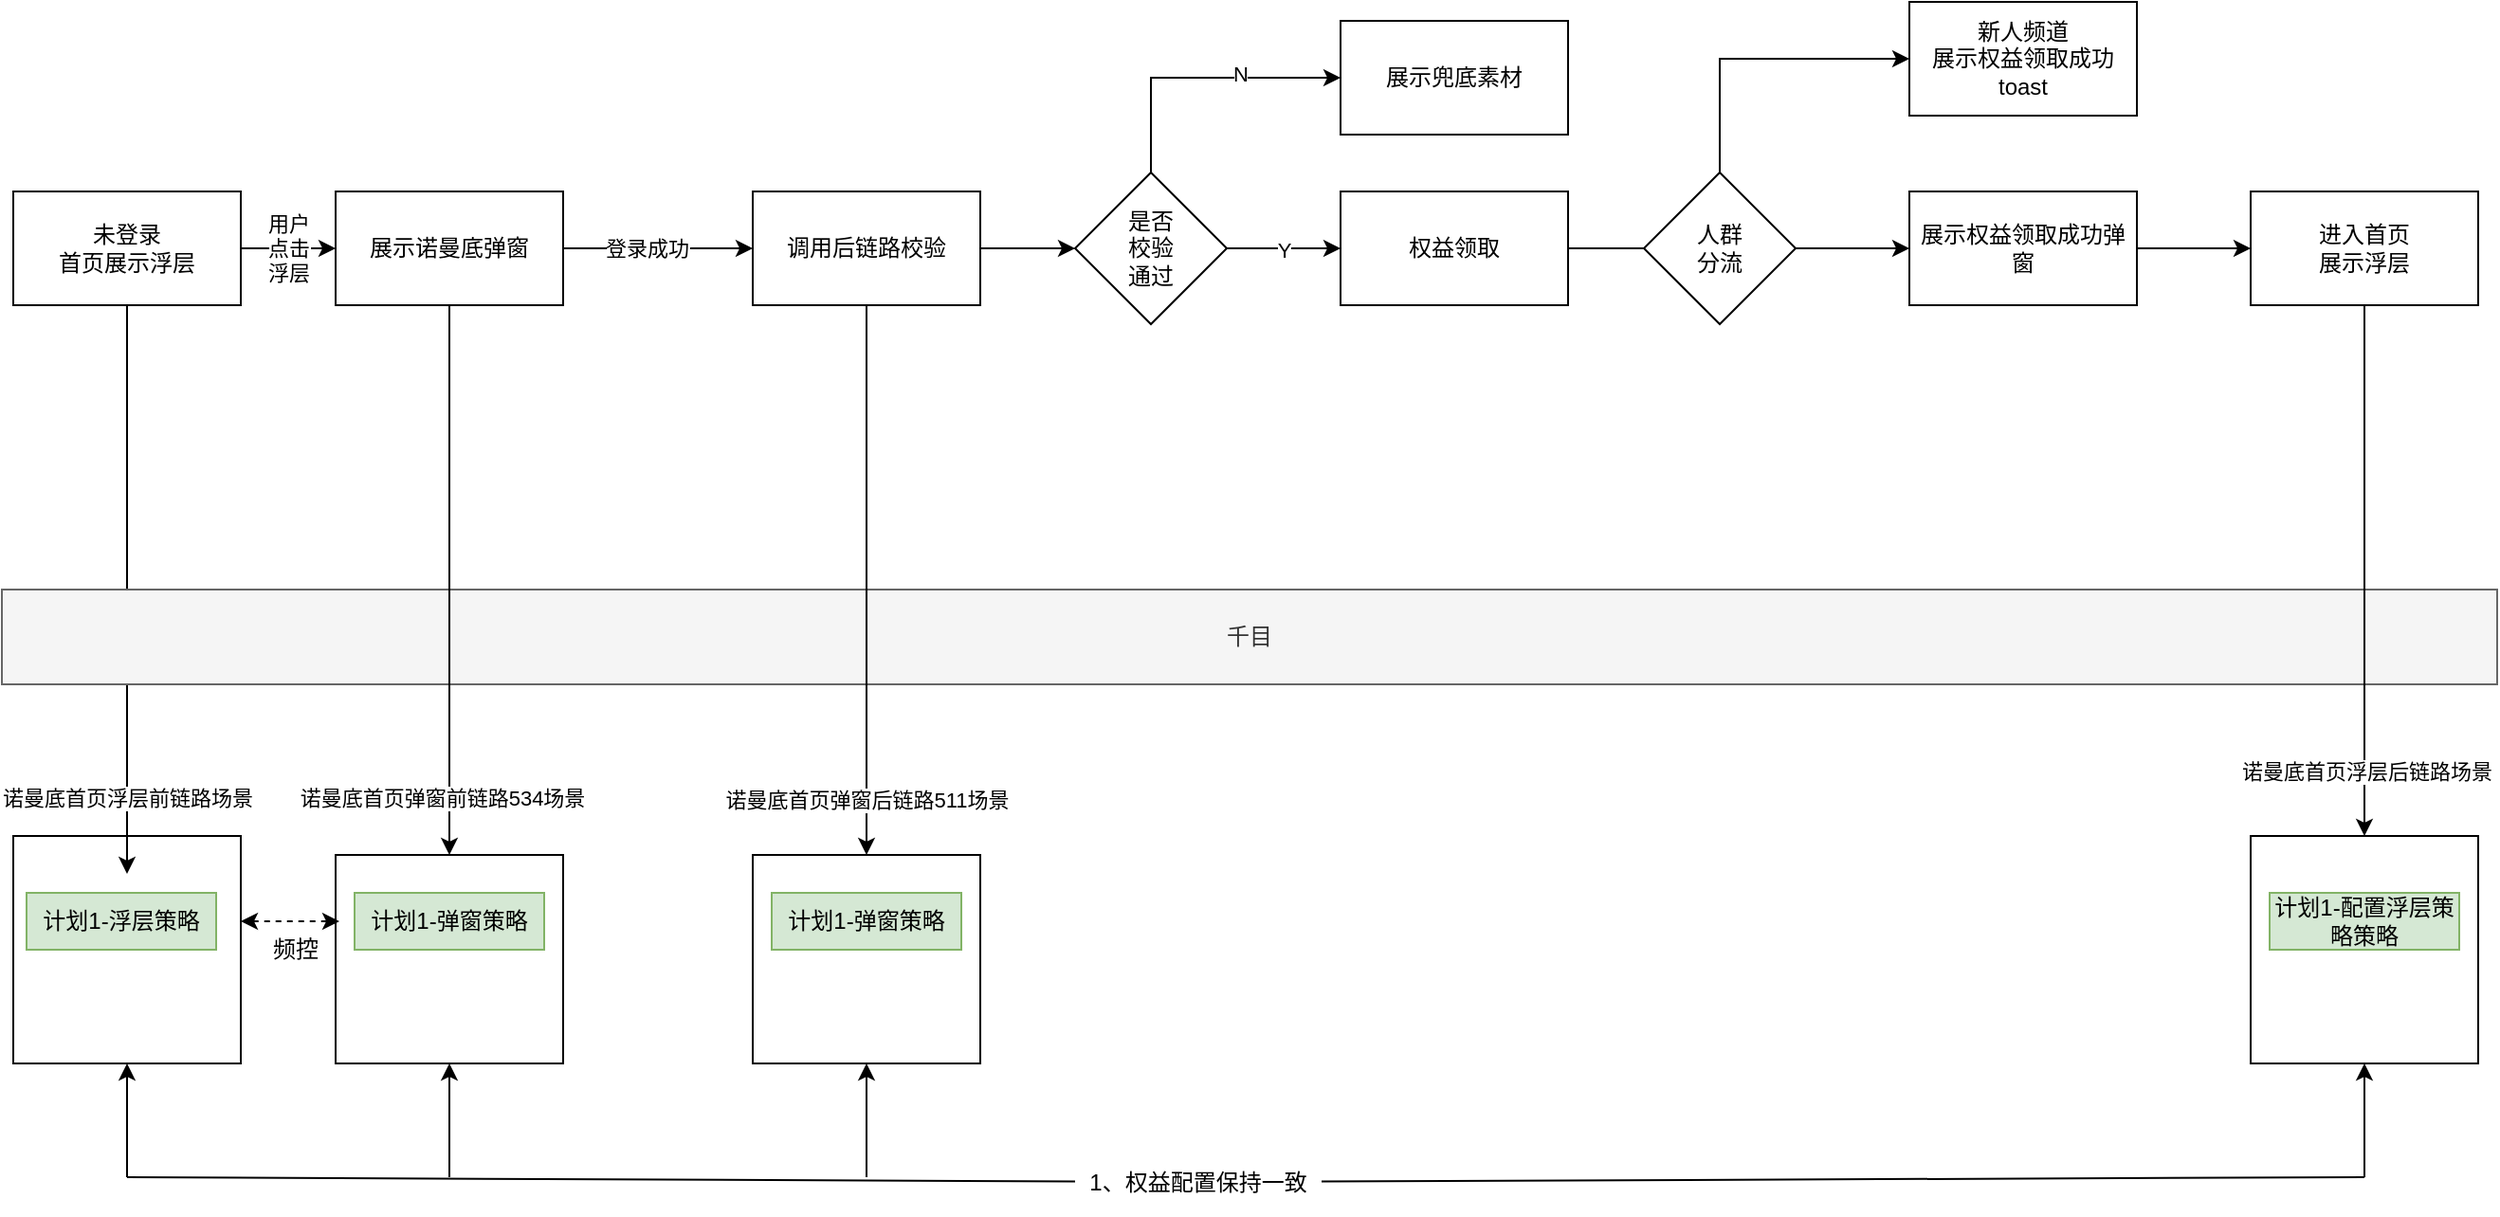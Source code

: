 <mxfile version="20.8.20" type="github">
  <diagram name="第 1 页" id="jpnvuy32GK8fpqJJxuUJ">
    <mxGraphModel dx="1490" dy="1119" grid="0" gridSize="10" guides="1" tooltips="1" connect="1" arrows="1" fold="1" page="0" pageScale="1" pageWidth="827" pageHeight="1169" math="0" shadow="0">
      <root>
        <mxCell id="0" />
        <mxCell id="1" parent="0" />
        <mxCell id="yl57tY-dSV3nHuKEagw1-7" value="" style="rounded=0;whiteSpace=wrap;html=1;" vertex="1" parent="1">
          <mxGeometry x="81" y="679" width="120" height="120" as="geometry" />
        </mxCell>
        <mxCell id="yl57tY-dSV3nHuKEagw1-3" style="edgeStyle=orthogonalEdgeStyle;rounded=0;orthogonalLoop=1;jettySize=auto;html=1;" edge="1" parent="1" source="yl57tY-dSV3nHuKEagw1-1">
          <mxGeometry relative="1" as="geometry">
            <mxPoint x="141" y="699" as="targetPoint" />
          </mxGeometry>
        </mxCell>
        <mxCell id="yl57tY-dSV3nHuKEagw1-5" value="诺曼底首页浮层前链路场景" style="edgeLabel;html=1;align=center;verticalAlign=middle;resizable=0;points=[];" vertex="1" connectable="0" parent="yl57tY-dSV3nHuKEagw1-3">
          <mxGeometry x="0.653" y="2" relative="1" as="geometry">
            <mxPoint x="-2" y="12" as="offset" />
          </mxGeometry>
        </mxCell>
        <mxCell id="yl57tY-dSV3nHuKEagw1-10" value="用户&lt;br&gt;点击&lt;br&gt;浮层" style="edgeStyle=orthogonalEdgeStyle;rounded=0;orthogonalLoop=1;jettySize=auto;html=1;" edge="1" parent="1" source="yl57tY-dSV3nHuKEagw1-1" target="yl57tY-dSV3nHuKEagw1-8">
          <mxGeometry relative="1" as="geometry">
            <mxPoint as="offset" />
          </mxGeometry>
        </mxCell>
        <mxCell id="yl57tY-dSV3nHuKEagw1-1" value="未登录&lt;br&gt;首页展示浮层" style="rounded=0;whiteSpace=wrap;html=1;" vertex="1" parent="1">
          <mxGeometry x="81" y="339" width="120" height="60" as="geometry" />
        </mxCell>
        <mxCell id="yl57tY-dSV3nHuKEagw1-2" value="千目" style="rounded=0;whiteSpace=wrap;html=1;fillColor=#f5f5f5;strokeColor=#666666;fontColor=#333333;" vertex="1" parent="1">
          <mxGeometry x="75" y="549" width="1316" height="50" as="geometry" />
        </mxCell>
        <mxCell id="yl57tY-dSV3nHuKEagw1-6" value="计划1-浮层策略" style="rounded=0;whiteSpace=wrap;html=1;fillColor=#d5e8d4;strokeColor=#82b366;" vertex="1" parent="1">
          <mxGeometry x="88" y="709" width="100" height="30" as="geometry" />
        </mxCell>
        <mxCell id="yl57tY-dSV3nHuKEagw1-14" style="edgeStyle=orthogonalEdgeStyle;rounded=0;orthogonalLoop=1;jettySize=auto;html=1;" edge="1" parent="1" source="yl57tY-dSV3nHuKEagw1-8" target="yl57tY-dSV3nHuKEagw1-11">
          <mxGeometry relative="1" as="geometry" />
        </mxCell>
        <mxCell id="yl57tY-dSV3nHuKEagw1-15" value="诺曼底首页弹窗前链路534场景" style="edgeLabel;html=1;align=center;verticalAlign=middle;resizable=0;points=[];" vertex="1" connectable="0" parent="yl57tY-dSV3nHuKEagw1-14">
          <mxGeometry x="0.697" y="-4" relative="1" as="geometry">
            <mxPoint y="14" as="offset" />
          </mxGeometry>
        </mxCell>
        <mxCell id="yl57tY-dSV3nHuKEagw1-17" style="edgeStyle=orthogonalEdgeStyle;rounded=0;orthogonalLoop=1;jettySize=auto;html=1;" edge="1" parent="1" source="yl57tY-dSV3nHuKEagw1-8" target="yl57tY-dSV3nHuKEagw1-16">
          <mxGeometry relative="1" as="geometry" />
        </mxCell>
        <mxCell id="yl57tY-dSV3nHuKEagw1-18" value="登录成功" style="edgeLabel;html=1;align=center;verticalAlign=middle;resizable=0;points=[];" vertex="1" connectable="0" parent="yl57tY-dSV3nHuKEagw1-17">
          <mxGeometry x="-0.133" y="3" relative="1" as="geometry">
            <mxPoint y="3" as="offset" />
          </mxGeometry>
        </mxCell>
        <mxCell id="yl57tY-dSV3nHuKEagw1-8" value="展示诺曼底弹窗" style="rounded=0;whiteSpace=wrap;html=1;" vertex="1" parent="1">
          <mxGeometry x="251" y="339" width="120" height="60" as="geometry" />
        </mxCell>
        <mxCell id="yl57tY-dSV3nHuKEagw1-11" value="" style="rounded=0;whiteSpace=wrap;html=1;" vertex="1" parent="1">
          <mxGeometry x="251" y="689" width="120" height="110" as="geometry" />
        </mxCell>
        <mxCell id="yl57tY-dSV3nHuKEagw1-12" value="计划1-弹窗策略" style="rounded=0;whiteSpace=wrap;html=1;fillColor=#d5e8d4;strokeColor=#82b366;" vertex="1" parent="1">
          <mxGeometry x="261" y="709" width="100" height="30" as="geometry" />
        </mxCell>
        <mxCell id="yl57tY-dSV3nHuKEagw1-22" style="edgeStyle=orthogonalEdgeStyle;rounded=0;orthogonalLoop=1;jettySize=auto;html=1;" edge="1" parent="1" source="yl57tY-dSV3nHuKEagw1-16" target="yl57tY-dSV3nHuKEagw1-21">
          <mxGeometry relative="1" as="geometry" />
        </mxCell>
        <mxCell id="yl57tY-dSV3nHuKEagw1-24" value="诺曼底首页弹窗后链路511场景" style="edgeLabel;html=1;align=center;verticalAlign=middle;resizable=0;points=[];" vertex="1" connectable="0" parent="yl57tY-dSV3nHuKEagw1-22">
          <mxGeometry x="0.664" y="-3" relative="1" as="geometry">
            <mxPoint x="3" y="19" as="offset" />
          </mxGeometry>
        </mxCell>
        <mxCell id="yl57tY-dSV3nHuKEagw1-32" style="edgeStyle=orthogonalEdgeStyle;rounded=0;orthogonalLoop=1;jettySize=auto;html=1;" edge="1" parent="1" source="yl57tY-dSV3nHuKEagw1-16">
          <mxGeometry relative="1" as="geometry">
            <mxPoint x="641" y="369" as="targetPoint" />
          </mxGeometry>
        </mxCell>
        <mxCell id="yl57tY-dSV3nHuKEagw1-16" value="调用后链路校验" style="rounded=0;whiteSpace=wrap;html=1;" vertex="1" parent="1">
          <mxGeometry x="471" y="339" width="120" height="60" as="geometry" />
        </mxCell>
        <mxCell id="yl57tY-dSV3nHuKEagw1-21" value="" style="rounded=0;whiteSpace=wrap;html=1;" vertex="1" parent="1">
          <mxGeometry x="471" y="689" width="120" height="110" as="geometry" />
        </mxCell>
        <mxCell id="yl57tY-dSV3nHuKEagw1-23" value="计划1-弹窗策略" style="rounded=0;whiteSpace=wrap;html=1;fillColor=#d5e8d4;strokeColor=#82b366;" vertex="1" parent="1">
          <mxGeometry x="481" y="709" width="100" height="30" as="geometry" />
        </mxCell>
        <mxCell id="yl57tY-dSV3nHuKEagw1-39" style="edgeStyle=orthogonalEdgeStyle;rounded=0;orthogonalLoop=1;jettySize=auto;html=1;" edge="1" parent="1" source="yl57tY-dSV3nHuKEagw1-25">
          <mxGeometry relative="1" as="geometry">
            <mxPoint x="961" y="369" as="targetPoint" />
          </mxGeometry>
        </mxCell>
        <mxCell id="yl57tY-dSV3nHuKEagw1-25" value="权益领取" style="rounded=0;whiteSpace=wrap;html=1;" vertex="1" parent="1">
          <mxGeometry x="781" y="339" width="120" height="60" as="geometry" />
        </mxCell>
        <mxCell id="yl57tY-dSV3nHuKEagw1-34" value="Y" style="edgeStyle=orthogonalEdgeStyle;rounded=0;orthogonalLoop=1;jettySize=auto;html=1;" edge="1" parent="1" source="yl57tY-dSV3nHuKEagw1-33">
          <mxGeometry relative="1" as="geometry">
            <mxPoint x="781" y="369" as="targetPoint" />
          </mxGeometry>
        </mxCell>
        <mxCell id="yl57tY-dSV3nHuKEagw1-35" style="edgeStyle=orthogonalEdgeStyle;rounded=0;orthogonalLoop=1;jettySize=auto;html=1;entryX=0;entryY=0.5;entryDx=0;entryDy=0;exitX=0.5;exitY=0;exitDx=0;exitDy=0;" edge="1" parent="1" source="yl57tY-dSV3nHuKEagw1-33" target="yl57tY-dSV3nHuKEagw1-36">
          <mxGeometry relative="1" as="geometry">
            <mxPoint x="721" y="229" as="targetPoint" />
          </mxGeometry>
        </mxCell>
        <mxCell id="yl57tY-dSV3nHuKEagw1-38" value="N" style="edgeLabel;html=1;align=center;verticalAlign=middle;resizable=0;points=[];" vertex="1" connectable="0" parent="yl57tY-dSV3nHuKEagw1-35">
          <mxGeometry x="0.293" y="2" relative="1" as="geometry">
            <mxPoint as="offset" />
          </mxGeometry>
        </mxCell>
        <mxCell id="yl57tY-dSV3nHuKEagw1-33" value="是否&lt;br&gt;校验&lt;br&gt;通过" style="rhombus;whiteSpace=wrap;html=1;" vertex="1" parent="1">
          <mxGeometry x="641" y="329" width="80" height="80" as="geometry" />
        </mxCell>
        <mxCell id="yl57tY-dSV3nHuKEagw1-36" value="展示兜底素材" style="rounded=0;whiteSpace=wrap;html=1;" vertex="1" parent="1">
          <mxGeometry x="781" y="249" width="120" height="60" as="geometry" />
        </mxCell>
        <mxCell id="yl57tY-dSV3nHuKEagw1-41" style="edgeStyle=orthogonalEdgeStyle;rounded=0;orthogonalLoop=1;jettySize=auto;html=1;" edge="1" parent="1" source="yl57tY-dSV3nHuKEagw1-40">
          <mxGeometry relative="1" as="geometry">
            <mxPoint x="1081" y="369" as="targetPoint" />
          </mxGeometry>
        </mxCell>
        <mxCell id="yl57tY-dSV3nHuKEagw1-45" style="edgeStyle=orthogonalEdgeStyle;rounded=0;orthogonalLoop=1;jettySize=auto;html=1;entryX=0;entryY=0.5;entryDx=0;entryDy=0;" edge="1" parent="1" source="yl57tY-dSV3nHuKEagw1-40" target="yl57tY-dSV3nHuKEagw1-43">
          <mxGeometry relative="1" as="geometry">
            <mxPoint x="1021" y="269" as="targetPoint" />
            <Array as="points">
              <mxPoint x="981" y="269" />
            </Array>
          </mxGeometry>
        </mxCell>
        <mxCell id="yl57tY-dSV3nHuKEagw1-40" value="人群&lt;br&gt;分流" style="rhombus;whiteSpace=wrap;html=1;" vertex="1" parent="1">
          <mxGeometry x="941" y="329" width="80" height="80" as="geometry" />
        </mxCell>
        <mxCell id="yl57tY-dSV3nHuKEagw1-43" value="新人频道&lt;br&gt;展示权益领取成功&lt;br&gt;toast" style="rounded=0;whiteSpace=wrap;html=1;" vertex="1" parent="1">
          <mxGeometry x="1081" y="239" width="120" height="60" as="geometry" />
        </mxCell>
        <mxCell id="yl57tY-dSV3nHuKEagw1-47" style="edgeStyle=orthogonalEdgeStyle;rounded=0;orthogonalLoop=1;jettySize=auto;html=1;" edge="1" parent="1" source="yl57tY-dSV3nHuKEagw1-46">
          <mxGeometry relative="1" as="geometry">
            <mxPoint x="1261" y="369" as="targetPoint" />
          </mxGeometry>
        </mxCell>
        <mxCell id="yl57tY-dSV3nHuKEagw1-46" value="展示权益领取成功弹窗" style="rounded=0;whiteSpace=wrap;html=1;" vertex="1" parent="1">
          <mxGeometry x="1081" y="339" width="120" height="60" as="geometry" />
        </mxCell>
        <mxCell id="yl57tY-dSV3nHuKEagw1-54" style="edgeStyle=orthogonalEdgeStyle;rounded=0;orthogonalLoop=1;jettySize=auto;html=1;" edge="1" parent="1" source="yl57tY-dSV3nHuKEagw1-48" target="yl57tY-dSV3nHuKEagw1-50">
          <mxGeometry relative="1" as="geometry" />
        </mxCell>
        <mxCell id="yl57tY-dSV3nHuKEagw1-55" value="诺曼底首页浮层后链路场景" style="edgeLabel;html=1;align=center;verticalAlign=middle;resizable=0;points=[];" vertex="1" connectable="0" parent="yl57tY-dSV3nHuKEagw1-54">
          <mxGeometry x="0.757" y="1" relative="1" as="geometry">
            <mxPoint as="offset" />
          </mxGeometry>
        </mxCell>
        <mxCell id="yl57tY-dSV3nHuKEagw1-48" value="进入首页&lt;br&gt;展示浮层" style="rounded=0;whiteSpace=wrap;html=1;" vertex="1" parent="1">
          <mxGeometry x="1261" y="339" width="120" height="60" as="geometry" />
        </mxCell>
        <mxCell id="yl57tY-dSV3nHuKEagw1-50" value="" style="rounded=0;whiteSpace=wrap;html=1;" vertex="1" parent="1">
          <mxGeometry x="1261" y="679" width="120" height="120" as="geometry" />
        </mxCell>
        <mxCell id="yl57tY-dSV3nHuKEagw1-52" value="计划1-配置浮层策略策略" style="rounded=0;whiteSpace=wrap;html=1;fillColor=#d5e8d4;strokeColor=#82b366;" vertex="1" parent="1">
          <mxGeometry x="1271" y="709" width="100" height="30" as="geometry" />
        </mxCell>
        <mxCell id="yl57tY-dSV3nHuKEagw1-59" value="" style="endArrow=none;html=1;rounded=0;startArrow=none;" edge="1" parent="1" source="yl57tY-dSV3nHuKEagw1-67">
          <mxGeometry width="50" height="50" relative="1" as="geometry">
            <mxPoint x="141" y="859" as="sourcePoint" />
            <mxPoint x="1321" y="859" as="targetPoint" />
          </mxGeometry>
        </mxCell>
        <mxCell id="yl57tY-dSV3nHuKEagw1-60" value="" style="endArrow=classic;html=1;rounded=0;entryX=0.5;entryY=1;entryDx=0;entryDy=0;" edge="1" parent="1" target="yl57tY-dSV3nHuKEagw1-7">
          <mxGeometry width="50" height="50" relative="1" as="geometry">
            <mxPoint x="141" y="859" as="sourcePoint" />
            <mxPoint x="191" y="809" as="targetPoint" />
          </mxGeometry>
        </mxCell>
        <mxCell id="yl57tY-dSV3nHuKEagw1-61" value="" style="endArrow=classic;html=1;rounded=0;" edge="1" parent="1" target="yl57tY-dSV3nHuKEagw1-11">
          <mxGeometry width="50" height="50" relative="1" as="geometry">
            <mxPoint x="311" y="859" as="sourcePoint" />
            <mxPoint x="361" y="809" as="targetPoint" />
          </mxGeometry>
        </mxCell>
        <mxCell id="yl57tY-dSV3nHuKEagw1-64" value="" style="endArrow=classic;html=1;rounded=0;entryX=0.5;entryY=1;entryDx=0;entryDy=0;" edge="1" parent="1" target="yl57tY-dSV3nHuKEagw1-21">
          <mxGeometry width="50" height="50" relative="1" as="geometry">
            <mxPoint x="531" y="859" as="sourcePoint" />
            <mxPoint x="591" y="809" as="targetPoint" />
          </mxGeometry>
        </mxCell>
        <mxCell id="yl57tY-dSV3nHuKEagw1-65" value="" style="endArrow=classic;html=1;rounded=0;entryX=0.5;entryY=1;entryDx=0;entryDy=0;" edge="1" parent="1" target="yl57tY-dSV3nHuKEagw1-50">
          <mxGeometry width="50" height="50" relative="1" as="geometry">
            <mxPoint x="1321" y="859" as="sourcePoint" />
            <mxPoint x="1381" y="809" as="targetPoint" />
          </mxGeometry>
        </mxCell>
        <mxCell id="yl57tY-dSV3nHuKEagw1-66" value="" style="endArrow=none;html=1;rounded=0;" edge="1" parent="1" target="yl57tY-dSV3nHuKEagw1-67">
          <mxGeometry width="50" height="50" relative="1" as="geometry">
            <mxPoint x="141" y="859" as="sourcePoint" />
            <mxPoint x="1321" y="859" as="targetPoint" />
          </mxGeometry>
        </mxCell>
        <mxCell id="yl57tY-dSV3nHuKEagw1-67" value="1、权益配置保持一致" style="text;html=1;strokeColor=none;fillColor=none;align=center;verticalAlign=middle;whiteSpace=wrap;rounded=0;" vertex="1" parent="1">
          <mxGeometry x="641" y="844" width="130" height="35" as="geometry" />
        </mxCell>
        <mxCell id="yl57tY-dSV3nHuKEagw1-69" value="" style="endArrow=classic;startArrow=classic;html=1;rounded=0;dashed=1;" edge="1" parent="1">
          <mxGeometry width="50" height="50" relative="1" as="geometry">
            <mxPoint x="201" y="724" as="sourcePoint" />
            <mxPoint x="253" y="724" as="targetPoint" />
          </mxGeometry>
        </mxCell>
        <mxCell id="yl57tY-dSV3nHuKEagw1-70" value="频控" style="text;html=1;strokeColor=none;fillColor=none;align=center;verticalAlign=middle;whiteSpace=wrap;rounded=0;" vertex="1" parent="1">
          <mxGeometry x="215" y="728.5" width="30" height="21" as="geometry" />
        </mxCell>
      </root>
    </mxGraphModel>
  </diagram>
</mxfile>
